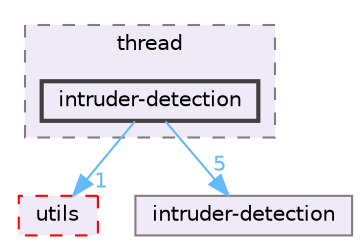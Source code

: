 digraph "src/thread/intruder-detection"
{
 // LATEX_PDF_SIZE
  bgcolor="transparent";
  edge [fontname=Helvetica,fontsize=10,labelfontname=Helvetica,labelfontsize=10];
  node [fontname=Helvetica,fontsize=10,shape=box,height=0.2,width=0.4];
  compound=true
  subgraph clusterdir_bfedb72b9d87795234454f6223b9ab1e {
    graph [ bgcolor="#f0e9f7", pencolor="grey50", label="thread", fontname=Helvetica,fontsize=10 style="filled,dashed", URL="dir_bfedb72b9d87795234454f6223b9ab1e.html",tooltip=""]
  dir_421ad06ce6e97cdf9ef9a8500b09092f [label="intruder-detection", fillcolor="#f0e9f7", color="grey25", style="filled,bold", URL="dir_421ad06ce6e97cdf9ef9a8500b09092f.html",tooltip=""];
  }
  dir_313caf1132e152dd9b58bea13a4052ca [label="utils", fillcolor="#f0e9f7", color="red", style="filled,dashed", URL="dir_313caf1132e152dd9b58bea13a4052ca.html",tooltip=""];
  dir_84c01faae84cc359912680153beabf6c [label="intruder-detection", fillcolor="#f0e9f7", color="grey50", style="filled", URL="dir_84c01faae84cc359912680153beabf6c.html",tooltip=""];
  dir_421ad06ce6e97cdf9ef9a8500b09092f->dir_313caf1132e152dd9b58bea13a4052ca [headlabel="1", labeldistance=1.5 headhref="dir_000010_000026.html" color="steelblue1" fontcolor="steelblue1"];
  dir_421ad06ce6e97cdf9ef9a8500b09092f->dir_84c01faae84cc359912680153beabf6c [headlabel="5", labeldistance=1.5 headhref="dir_000010_000009.html" color="steelblue1" fontcolor="steelblue1"];
}
